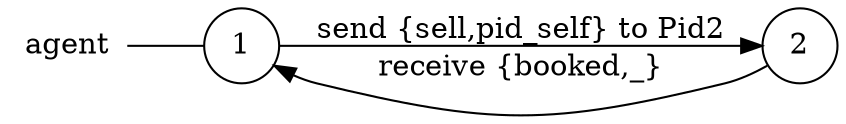 digraph agent {
	rankdir="LR";
	n_0 [label="agent", shape="plaintext"];
	n_1 [id="1", shape=circle, label="1"];
	n_0 -> n_1 [arrowhead=none];
	n_2 [id="2", shape=circle, label="2"];

	n_2 -> n_1 [id="[$e|3]", label="receive {booked,_}"];
	n_1 -> n_2 [id="[$e|0]", label="send {sell,pid_self} to Pid2"];
}
